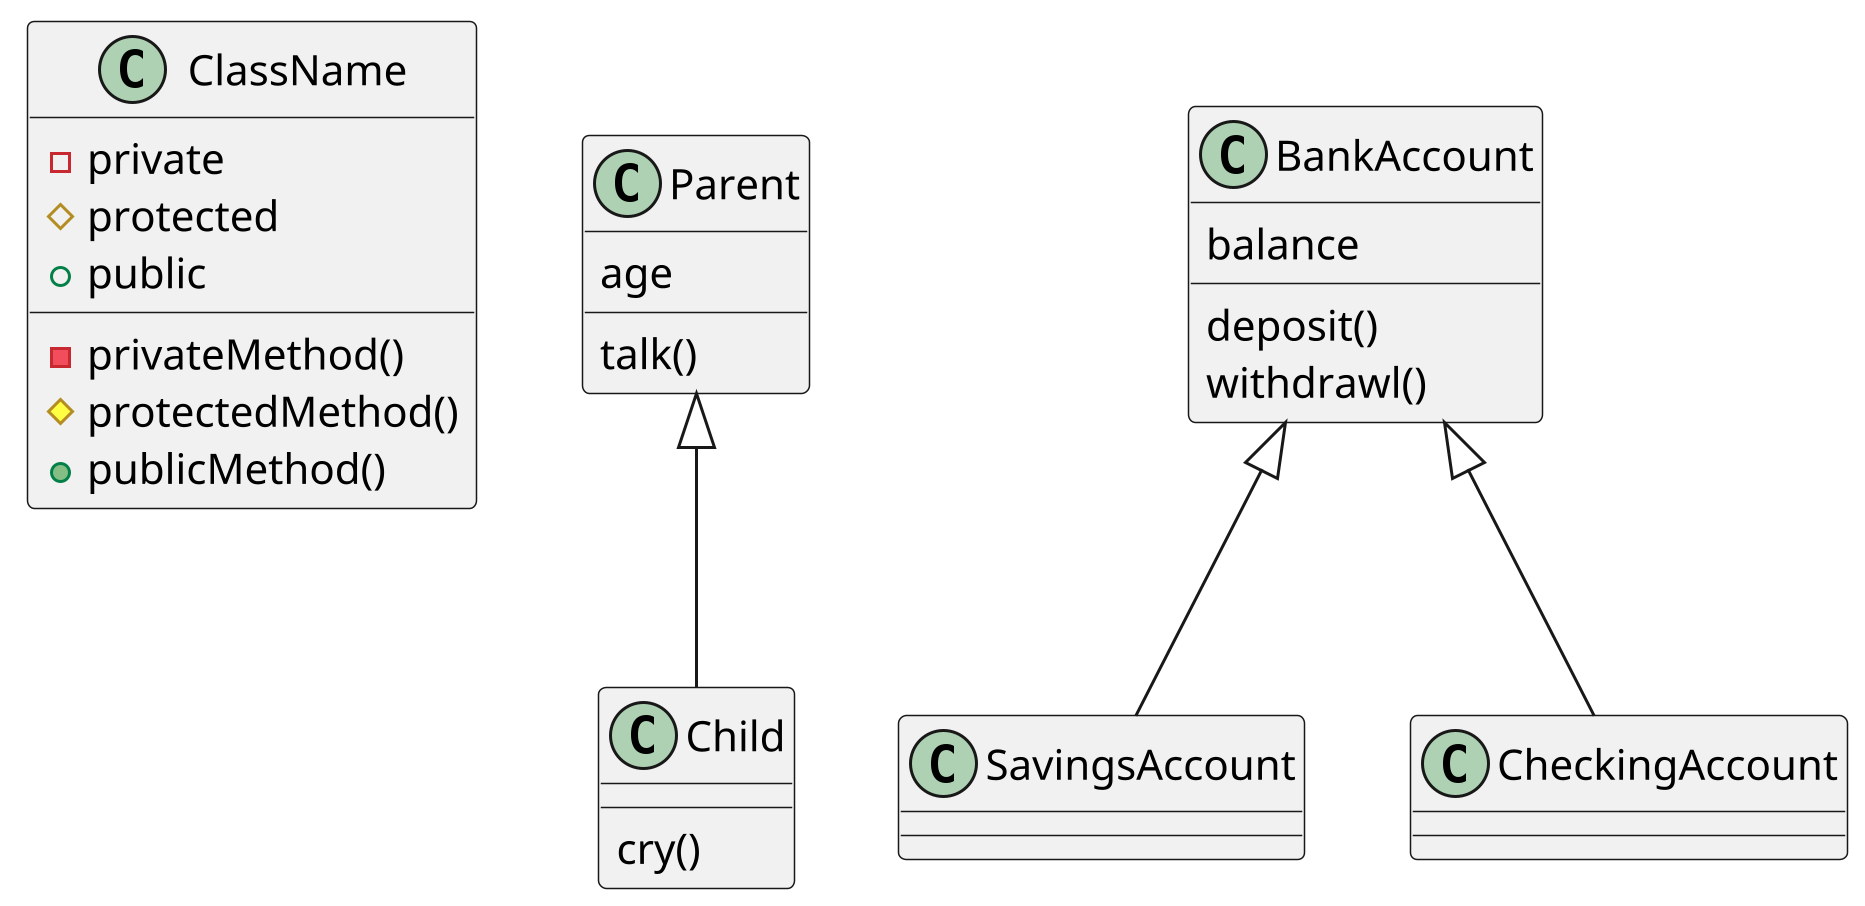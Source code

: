 @startuml
scale 3
class ClassName {
    -private
    #protected
    +public
    -privateMethod()
    #protectedMethod()
    +publicMethod()
}
class Parent {
    age
    talk()
}
class Child extends Parent {
    cry()
}
class BankAccount {
    balance
    deposit()
    withdrawl()
}
class SavingsAccount extends BankAccount
class CheckingAccount extends BankAccount
' class Vehicle {
'     move()
' }
' class Car extends Vehicle
' class Bike extends Vehicle
' class Boat extends Vehicle
' class Bus extends Vehicle
' class Train extends Vehicle
' class Plane extends Vehicle
@enduml
